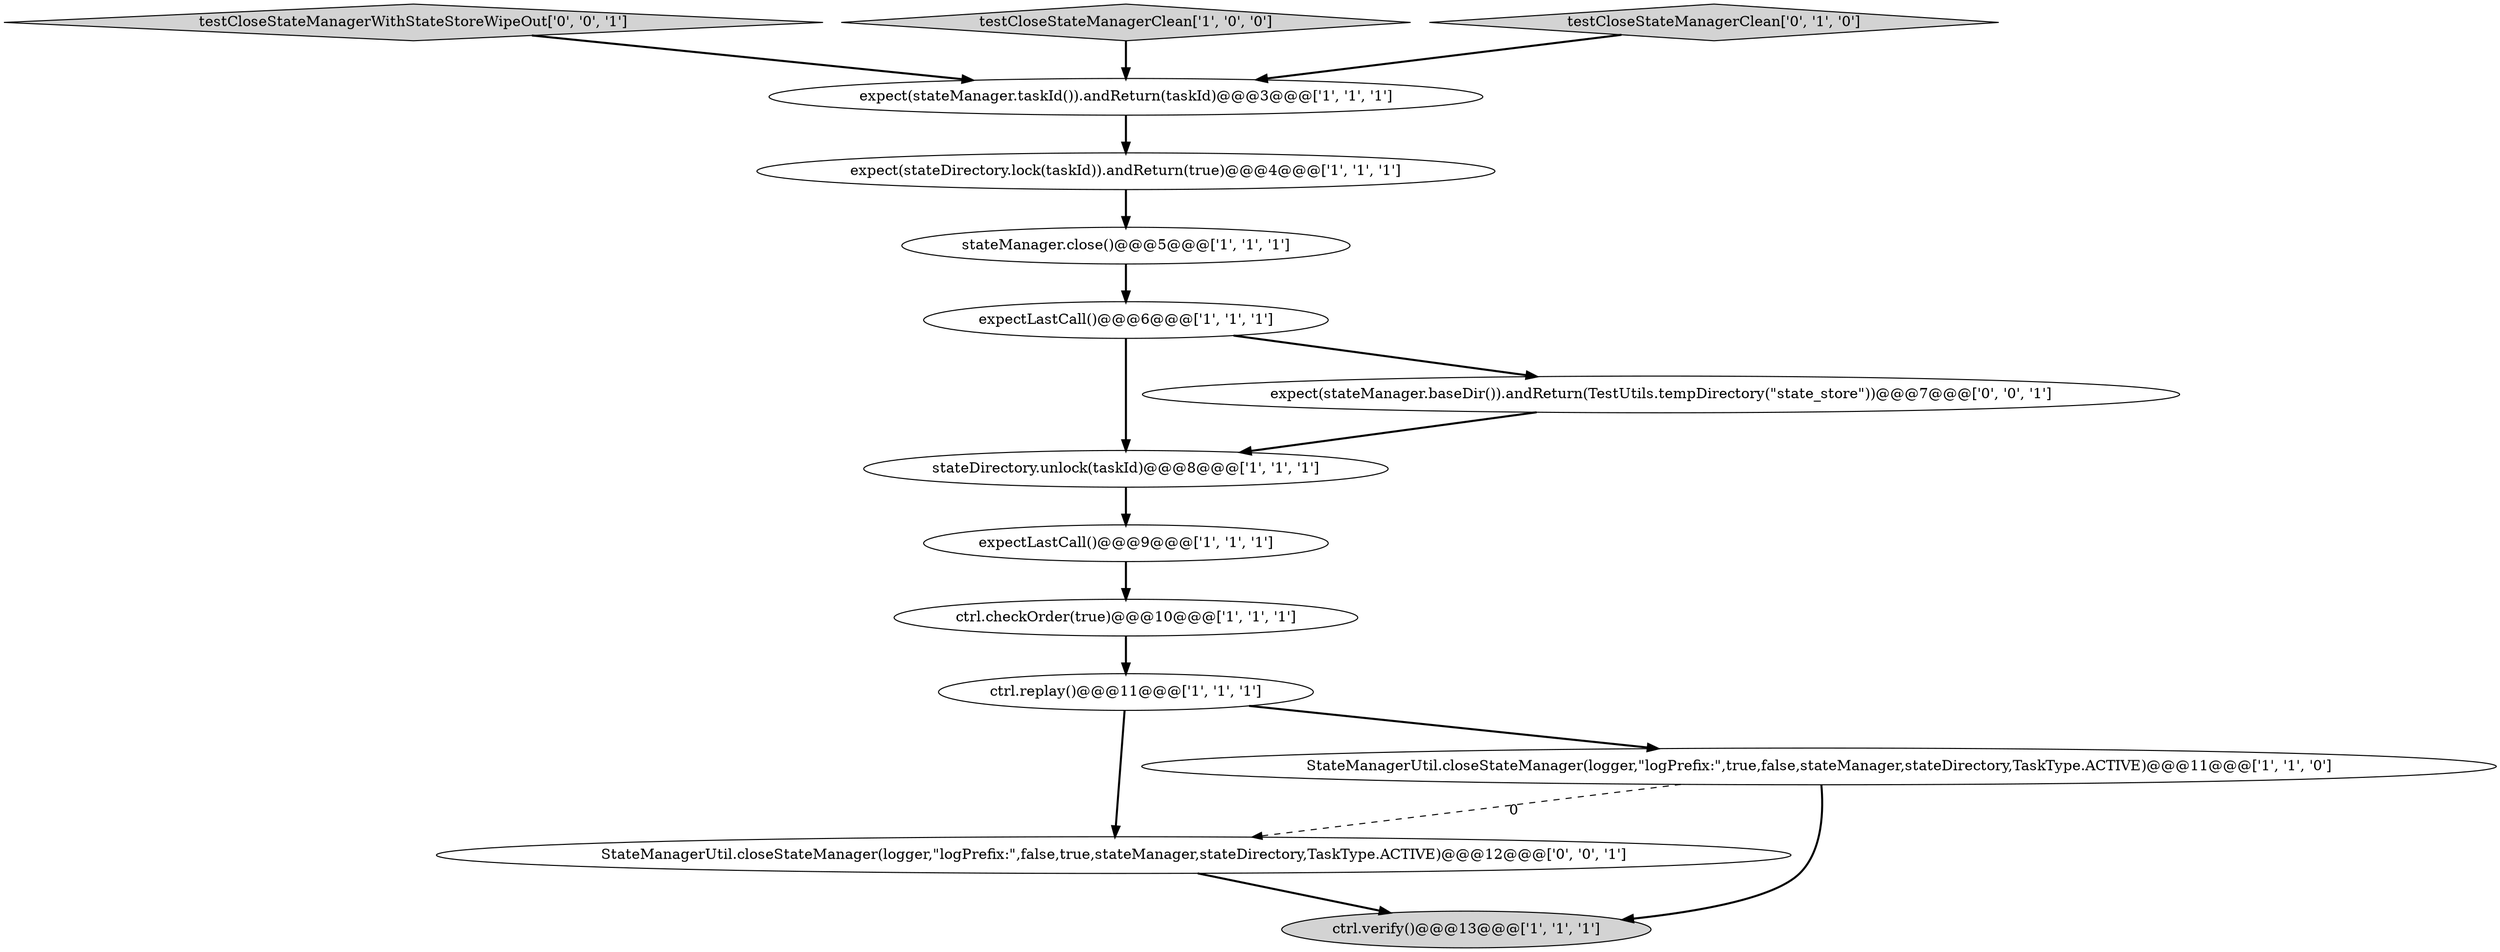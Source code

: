 digraph {
3 [style = filled, label = "ctrl.checkOrder(true)@@@10@@@['1', '1', '1']", fillcolor = white, shape = ellipse image = "AAA0AAABBB1BBB"];
14 [style = filled, label = "StateManagerUtil.closeStateManager(logger,\"logPrefix:\",false,true,stateManager,stateDirectory,TaskType.ACTIVE)@@@12@@@['0', '0', '1']", fillcolor = white, shape = ellipse image = "AAA0AAABBB3BBB"];
6 [style = filled, label = "ctrl.replay()@@@11@@@['1', '1', '1']", fillcolor = white, shape = ellipse image = "AAA0AAABBB1BBB"];
9 [style = filled, label = "stateManager.close()@@@5@@@['1', '1', '1']", fillcolor = white, shape = ellipse image = "AAA0AAABBB1BBB"];
10 [style = filled, label = "expectLastCall()@@@6@@@['1', '1', '1']", fillcolor = white, shape = ellipse image = "AAA0AAABBB1BBB"];
12 [style = filled, label = "testCloseStateManagerWithStateStoreWipeOut['0', '0', '1']", fillcolor = lightgray, shape = diamond image = "AAA0AAABBB3BBB"];
8 [style = filled, label = "expect(stateDirectory.lock(taskId)).andReturn(true)@@@4@@@['1', '1', '1']", fillcolor = white, shape = ellipse image = "AAA0AAABBB1BBB"];
0 [style = filled, label = "testCloseStateManagerClean['1', '0', '0']", fillcolor = lightgray, shape = diamond image = "AAA0AAABBB1BBB"];
5 [style = filled, label = "stateDirectory.unlock(taskId)@@@8@@@['1', '1', '1']", fillcolor = white, shape = ellipse image = "AAA0AAABBB1BBB"];
7 [style = filled, label = "StateManagerUtil.closeStateManager(logger,\"logPrefix:\",true,false,stateManager,stateDirectory,TaskType.ACTIVE)@@@11@@@['1', '1', '0']", fillcolor = white, shape = ellipse image = "AAA0AAABBB1BBB"];
11 [style = filled, label = "testCloseStateManagerClean['0', '1', '0']", fillcolor = lightgray, shape = diamond image = "AAA0AAABBB2BBB"];
1 [style = filled, label = "ctrl.verify()@@@13@@@['1', '1', '1']", fillcolor = lightgray, shape = ellipse image = "AAA0AAABBB1BBB"];
4 [style = filled, label = "expect(stateManager.taskId()).andReturn(taskId)@@@3@@@['1', '1', '1']", fillcolor = white, shape = ellipse image = "AAA0AAABBB1BBB"];
13 [style = filled, label = "expect(stateManager.baseDir()).andReturn(TestUtils.tempDirectory(\"state_store\"))@@@7@@@['0', '0', '1']", fillcolor = white, shape = ellipse image = "AAA0AAABBB3BBB"];
2 [style = filled, label = "expectLastCall()@@@9@@@['1', '1', '1']", fillcolor = white, shape = ellipse image = "AAA0AAABBB1BBB"];
6->14 [style = bold, label=""];
4->8 [style = bold, label=""];
3->6 [style = bold, label=""];
5->2 [style = bold, label=""];
7->1 [style = bold, label=""];
10->5 [style = bold, label=""];
9->10 [style = bold, label=""];
6->7 [style = bold, label=""];
10->13 [style = bold, label=""];
12->4 [style = bold, label=""];
0->4 [style = bold, label=""];
7->14 [style = dashed, label="0"];
14->1 [style = bold, label=""];
2->3 [style = bold, label=""];
11->4 [style = bold, label=""];
8->9 [style = bold, label=""];
13->5 [style = bold, label=""];
}
